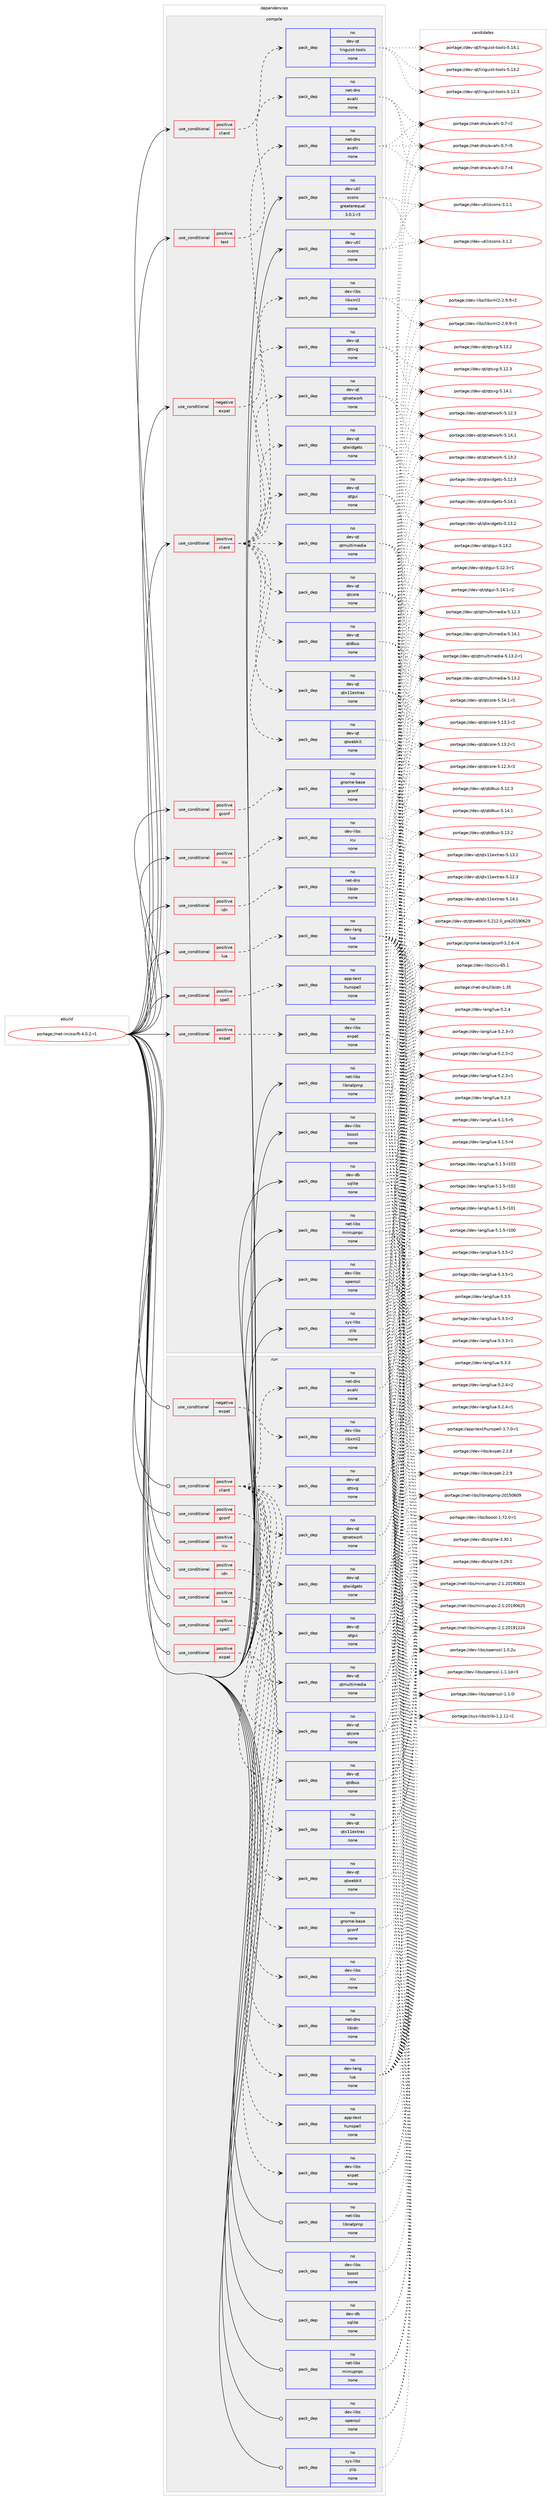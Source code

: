 digraph prolog {

# *************
# Graph options
# *************

newrank=true;
concentrate=true;
compound=true;
graph [rankdir=LR,fontname=Helvetica,fontsize=10,ranksep=1.5];#, ranksep=2.5, nodesep=0.2];
edge  [arrowhead=vee];
node  [fontname=Helvetica,fontsize=10];

# **********
# The ebuild
# **********

subgraph cluster_leftcol {
color=gray;
rank=same;
label=<<i>ebuild</i>>;
id [label="portage://net-im/swift-4.0.2-r1", color=red, width=4, href="../net-im/swift-4.0.2-r1.svg"];
}

# ****************
# The dependencies
# ****************

subgraph cluster_midcol {
color=gray;
label=<<i>dependencies</i>>;
subgraph cluster_compile {
fillcolor="#eeeeee";
style=filled;
label=<<i>compile</i>>;
subgraph cond20651 {
dependency92417 [label=<<TABLE BORDER="0" CELLBORDER="1" CELLSPACING="0" CELLPADDING="4"><TR><TD ROWSPAN="3" CELLPADDING="10">use_conditional</TD></TR><TR><TD>negative</TD></TR><TR><TD>expat</TD></TR></TABLE>>, shape=none, color=red];
subgraph pack70059 {
dependency92418 [label=<<TABLE BORDER="0" CELLBORDER="1" CELLSPACING="0" CELLPADDING="4" WIDTH="220"><TR><TD ROWSPAN="6" CELLPADDING="30">pack_dep</TD></TR><TR><TD WIDTH="110">no</TD></TR><TR><TD>dev-libs</TD></TR><TR><TD>libxml2</TD></TR><TR><TD>none</TD></TR><TR><TD></TD></TR></TABLE>>, shape=none, color=blue];
}
dependency92417:e -> dependency92418:w [weight=20,style="dashed",arrowhead="vee"];
}
id:e -> dependency92417:w [weight=20,style="solid",arrowhead="vee"];
subgraph cond20652 {
dependency92419 [label=<<TABLE BORDER="0" CELLBORDER="1" CELLSPACING="0" CELLPADDING="4"><TR><TD ROWSPAN="3" CELLPADDING="10">use_conditional</TD></TR><TR><TD>positive</TD></TR><TR><TD>client</TD></TR></TABLE>>, shape=none, color=red];
subgraph pack70060 {
dependency92420 [label=<<TABLE BORDER="0" CELLBORDER="1" CELLSPACING="0" CELLPADDING="4" WIDTH="220"><TR><TD ROWSPAN="6" CELLPADDING="30">pack_dep</TD></TR><TR><TD WIDTH="110">no</TD></TR><TR><TD>dev-qt</TD></TR><TR><TD>linguist-tools</TD></TR><TR><TD>none</TD></TR><TR><TD></TD></TR></TABLE>>, shape=none, color=blue];
}
dependency92419:e -> dependency92420:w [weight=20,style="dashed",arrowhead="vee"];
}
id:e -> dependency92419:w [weight=20,style="solid",arrowhead="vee"];
subgraph cond20653 {
dependency92421 [label=<<TABLE BORDER="0" CELLBORDER="1" CELLSPACING="0" CELLPADDING="4"><TR><TD ROWSPAN="3" CELLPADDING="10">use_conditional</TD></TR><TR><TD>positive</TD></TR><TR><TD>client</TD></TR></TABLE>>, shape=none, color=red];
subgraph pack70061 {
dependency92422 [label=<<TABLE BORDER="0" CELLBORDER="1" CELLSPACING="0" CELLPADDING="4" WIDTH="220"><TR><TD ROWSPAN="6" CELLPADDING="30">pack_dep</TD></TR><TR><TD WIDTH="110">no</TD></TR><TR><TD>dev-qt</TD></TR><TR><TD>qtcore</TD></TR><TR><TD>none</TD></TR><TR><TD></TD></TR></TABLE>>, shape=none, color=blue];
}
dependency92421:e -> dependency92422:w [weight=20,style="dashed",arrowhead="vee"];
subgraph pack70062 {
dependency92423 [label=<<TABLE BORDER="0" CELLBORDER="1" CELLSPACING="0" CELLPADDING="4" WIDTH="220"><TR><TD ROWSPAN="6" CELLPADDING="30">pack_dep</TD></TR><TR><TD WIDTH="110">no</TD></TR><TR><TD>dev-qt</TD></TR><TR><TD>qtdbus</TD></TR><TR><TD>none</TD></TR><TR><TD></TD></TR></TABLE>>, shape=none, color=blue];
}
dependency92421:e -> dependency92423:w [weight=20,style="dashed",arrowhead="vee"];
subgraph pack70063 {
dependency92424 [label=<<TABLE BORDER="0" CELLBORDER="1" CELLSPACING="0" CELLPADDING="4" WIDTH="220"><TR><TD ROWSPAN="6" CELLPADDING="30">pack_dep</TD></TR><TR><TD WIDTH="110">no</TD></TR><TR><TD>dev-qt</TD></TR><TR><TD>qtgui</TD></TR><TR><TD>none</TD></TR><TR><TD></TD></TR></TABLE>>, shape=none, color=blue];
}
dependency92421:e -> dependency92424:w [weight=20,style="dashed",arrowhead="vee"];
subgraph pack70064 {
dependency92425 [label=<<TABLE BORDER="0" CELLBORDER="1" CELLSPACING="0" CELLPADDING="4" WIDTH="220"><TR><TD ROWSPAN="6" CELLPADDING="30">pack_dep</TD></TR><TR><TD WIDTH="110">no</TD></TR><TR><TD>dev-qt</TD></TR><TR><TD>qtmultimedia</TD></TR><TR><TD>none</TD></TR><TR><TD></TD></TR></TABLE>>, shape=none, color=blue];
}
dependency92421:e -> dependency92425:w [weight=20,style="dashed",arrowhead="vee"];
subgraph pack70065 {
dependency92426 [label=<<TABLE BORDER="0" CELLBORDER="1" CELLSPACING="0" CELLPADDING="4" WIDTH="220"><TR><TD ROWSPAN="6" CELLPADDING="30">pack_dep</TD></TR><TR><TD WIDTH="110">no</TD></TR><TR><TD>dev-qt</TD></TR><TR><TD>qtnetwork</TD></TR><TR><TD>none</TD></TR><TR><TD></TD></TR></TABLE>>, shape=none, color=blue];
}
dependency92421:e -> dependency92426:w [weight=20,style="dashed",arrowhead="vee"];
subgraph pack70066 {
dependency92427 [label=<<TABLE BORDER="0" CELLBORDER="1" CELLSPACING="0" CELLPADDING="4" WIDTH="220"><TR><TD ROWSPAN="6" CELLPADDING="30">pack_dep</TD></TR><TR><TD WIDTH="110">no</TD></TR><TR><TD>dev-qt</TD></TR><TR><TD>qtsvg</TD></TR><TR><TD>none</TD></TR><TR><TD></TD></TR></TABLE>>, shape=none, color=blue];
}
dependency92421:e -> dependency92427:w [weight=20,style="dashed",arrowhead="vee"];
subgraph pack70067 {
dependency92428 [label=<<TABLE BORDER="0" CELLBORDER="1" CELLSPACING="0" CELLPADDING="4" WIDTH="220"><TR><TD ROWSPAN="6" CELLPADDING="30">pack_dep</TD></TR><TR><TD WIDTH="110">no</TD></TR><TR><TD>dev-qt</TD></TR><TR><TD>qtwidgets</TD></TR><TR><TD>none</TD></TR><TR><TD></TD></TR></TABLE>>, shape=none, color=blue];
}
dependency92421:e -> dependency92428:w [weight=20,style="dashed",arrowhead="vee"];
subgraph pack70068 {
dependency92429 [label=<<TABLE BORDER="0" CELLBORDER="1" CELLSPACING="0" CELLPADDING="4" WIDTH="220"><TR><TD ROWSPAN="6" CELLPADDING="30">pack_dep</TD></TR><TR><TD WIDTH="110">no</TD></TR><TR><TD>dev-qt</TD></TR><TR><TD>qtwebkit</TD></TR><TR><TD>none</TD></TR><TR><TD></TD></TR></TABLE>>, shape=none, color=blue];
}
dependency92421:e -> dependency92429:w [weight=20,style="dashed",arrowhead="vee"];
subgraph pack70069 {
dependency92430 [label=<<TABLE BORDER="0" CELLBORDER="1" CELLSPACING="0" CELLPADDING="4" WIDTH="220"><TR><TD ROWSPAN="6" CELLPADDING="30">pack_dep</TD></TR><TR><TD WIDTH="110">no</TD></TR><TR><TD>dev-qt</TD></TR><TR><TD>qtx11extras</TD></TR><TR><TD>none</TD></TR><TR><TD></TD></TR></TABLE>>, shape=none, color=blue];
}
dependency92421:e -> dependency92430:w [weight=20,style="dashed",arrowhead="vee"];
subgraph pack70070 {
dependency92431 [label=<<TABLE BORDER="0" CELLBORDER="1" CELLSPACING="0" CELLPADDING="4" WIDTH="220"><TR><TD ROWSPAN="6" CELLPADDING="30">pack_dep</TD></TR><TR><TD WIDTH="110">no</TD></TR><TR><TD>net-dns</TD></TR><TR><TD>avahi</TD></TR><TR><TD>none</TD></TR><TR><TD></TD></TR></TABLE>>, shape=none, color=blue];
}
dependency92421:e -> dependency92431:w [weight=20,style="dashed",arrowhead="vee"];
}
id:e -> dependency92421:w [weight=20,style="solid",arrowhead="vee"];
subgraph cond20654 {
dependency92432 [label=<<TABLE BORDER="0" CELLBORDER="1" CELLSPACING="0" CELLPADDING="4"><TR><TD ROWSPAN="3" CELLPADDING="10">use_conditional</TD></TR><TR><TD>positive</TD></TR><TR><TD>expat</TD></TR></TABLE>>, shape=none, color=red];
subgraph pack70071 {
dependency92433 [label=<<TABLE BORDER="0" CELLBORDER="1" CELLSPACING="0" CELLPADDING="4" WIDTH="220"><TR><TD ROWSPAN="6" CELLPADDING="30">pack_dep</TD></TR><TR><TD WIDTH="110">no</TD></TR><TR><TD>dev-libs</TD></TR><TR><TD>expat</TD></TR><TR><TD>none</TD></TR><TR><TD></TD></TR></TABLE>>, shape=none, color=blue];
}
dependency92432:e -> dependency92433:w [weight=20,style="dashed",arrowhead="vee"];
}
id:e -> dependency92432:w [weight=20,style="solid",arrowhead="vee"];
subgraph cond20655 {
dependency92434 [label=<<TABLE BORDER="0" CELLBORDER="1" CELLSPACING="0" CELLPADDING="4"><TR><TD ROWSPAN="3" CELLPADDING="10">use_conditional</TD></TR><TR><TD>positive</TD></TR><TR><TD>gconf</TD></TR></TABLE>>, shape=none, color=red];
subgraph pack70072 {
dependency92435 [label=<<TABLE BORDER="0" CELLBORDER="1" CELLSPACING="0" CELLPADDING="4" WIDTH="220"><TR><TD ROWSPAN="6" CELLPADDING="30">pack_dep</TD></TR><TR><TD WIDTH="110">no</TD></TR><TR><TD>gnome-base</TD></TR><TR><TD>gconf</TD></TR><TR><TD>none</TD></TR><TR><TD></TD></TR></TABLE>>, shape=none, color=blue];
}
dependency92434:e -> dependency92435:w [weight=20,style="dashed",arrowhead="vee"];
}
id:e -> dependency92434:w [weight=20,style="solid",arrowhead="vee"];
subgraph cond20656 {
dependency92436 [label=<<TABLE BORDER="0" CELLBORDER="1" CELLSPACING="0" CELLPADDING="4"><TR><TD ROWSPAN="3" CELLPADDING="10">use_conditional</TD></TR><TR><TD>positive</TD></TR><TR><TD>icu</TD></TR></TABLE>>, shape=none, color=red];
subgraph pack70073 {
dependency92437 [label=<<TABLE BORDER="0" CELLBORDER="1" CELLSPACING="0" CELLPADDING="4" WIDTH="220"><TR><TD ROWSPAN="6" CELLPADDING="30">pack_dep</TD></TR><TR><TD WIDTH="110">no</TD></TR><TR><TD>dev-libs</TD></TR><TR><TD>icu</TD></TR><TR><TD>none</TD></TR><TR><TD></TD></TR></TABLE>>, shape=none, color=blue];
}
dependency92436:e -> dependency92437:w [weight=20,style="dashed",arrowhead="vee"];
}
id:e -> dependency92436:w [weight=20,style="solid",arrowhead="vee"];
subgraph cond20657 {
dependency92438 [label=<<TABLE BORDER="0" CELLBORDER="1" CELLSPACING="0" CELLPADDING="4"><TR><TD ROWSPAN="3" CELLPADDING="10">use_conditional</TD></TR><TR><TD>positive</TD></TR><TR><TD>idn</TD></TR></TABLE>>, shape=none, color=red];
subgraph pack70074 {
dependency92439 [label=<<TABLE BORDER="0" CELLBORDER="1" CELLSPACING="0" CELLPADDING="4" WIDTH="220"><TR><TD ROWSPAN="6" CELLPADDING="30">pack_dep</TD></TR><TR><TD WIDTH="110">no</TD></TR><TR><TD>net-dns</TD></TR><TR><TD>libidn</TD></TR><TR><TD>none</TD></TR><TR><TD></TD></TR></TABLE>>, shape=none, color=blue];
}
dependency92438:e -> dependency92439:w [weight=20,style="dashed",arrowhead="vee"];
}
id:e -> dependency92438:w [weight=20,style="solid",arrowhead="vee"];
subgraph cond20658 {
dependency92440 [label=<<TABLE BORDER="0" CELLBORDER="1" CELLSPACING="0" CELLPADDING="4"><TR><TD ROWSPAN="3" CELLPADDING="10">use_conditional</TD></TR><TR><TD>positive</TD></TR><TR><TD>lua</TD></TR></TABLE>>, shape=none, color=red];
subgraph pack70075 {
dependency92441 [label=<<TABLE BORDER="0" CELLBORDER="1" CELLSPACING="0" CELLPADDING="4" WIDTH="220"><TR><TD ROWSPAN="6" CELLPADDING="30">pack_dep</TD></TR><TR><TD WIDTH="110">no</TD></TR><TR><TD>dev-lang</TD></TR><TR><TD>lua</TD></TR><TR><TD>none</TD></TR><TR><TD></TD></TR></TABLE>>, shape=none, color=blue];
}
dependency92440:e -> dependency92441:w [weight=20,style="dashed",arrowhead="vee"];
}
id:e -> dependency92440:w [weight=20,style="solid",arrowhead="vee"];
subgraph cond20659 {
dependency92442 [label=<<TABLE BORDER="0" CELLBORDER="1" CELLSPACING="0" CELLPADDING="4"><TR><TD ROWSPAN="3" CELLPADDING="10">use_conditional</TD></TR><TR><TD>positive</TD></TR><TR><TD>spell</TD></TR></TABLE>>, shape=none, color=red];
subgraph pack70076 {
dependency92443 [label=<<TABLE BORDER="0" CELLBORDER="1" CELLSPACING="0" CELLPADDING="4" WIDTH="220"><TR><TD ROWSPAN="6" CELLPADDING="30">pack_dep</TD></TR><TR><TD WIDTH="110">no</TD></TR><TR><TD>app-text</TD></TR><TR><TD>hunspell</TD></TR><TR><TD>none</TD></TR><TR><TD></TD></TR></TABLE>>, shape=none, color=blue];
}
dependency92442:e -> dependency92443:w [weight=20,style="dashed",arrowhead="vee"];
}
id:e -> dependency92442:w [weight=20,style="solid",arrowhead="vee"];
subgraph cond20660 {
dependency92444 [label=<<TABLE BORDER="0" CELLBORDER="1" CELLSPACING="0" CELLPADDING="4"><TR><TD ROWSPAN="3" CELLPADDING="10">use_conditional</TD></TR><TR><TD>positive</TD></TR><TR><TD>test</TD></TR></TABLE>>, shape=none, color=red];
subgraph pack70077 {
dependency92445 [label=<<TABLE BORDER="0" CELLBORDER="1" CELLSPACING="0" CELLPADDING="4" WIDTH="220"><TR><TD ROWSPAN="6" CELLPADDING="30">pack_dep</TD></TR><TR><TD WIDTH="110">no</TD></TR><TR><TD>net-dns</TD></TR><TR><TD>avahi</TD></TR><TR><TD>none</TD></TR><TR><TD></TD></TR></TABLE>>, shape=none, color=blue];
}
dependency92444:e -> dependency92445:w [weight=20,style="dashed",arrowhead="vee"];
}
id:e -> dependency92444:w [weight=20,style="solid",arrowhead="vee"];
subgraph pack70078 {
dependency92446 [label=<<TABLE BORDER="0" CELLBORDER="1" CELLSPACING="0" CELLPADDING="4" WIDTH="220"><TR><TD ROWSPAN="6" CELLPADDING="30">pack_dep</TD></TR><TR><TD WIDTH="110">no</TD></TR><TR><TD>dev-db</TD></TR><TR><TD>sqlite</TD></TR><TR><TD>none</TD></TR><TR><TD></TD></TR></TABLE>>, shape=none, color=blue];
}
id:e -> dependency92446:w [weight=20,style="solid",arrowhead="vee"];
subgraph pack70079 {
dependency92447 [label=<<TABLE BORDER="0" CELLBORDER="1" CELLSPACING="0" CELLPADDING="4" WIDTH="220"><TR><TD ROWSPAN="6" CELLPADDING="30">pack_dep</TD></TR><TR><TD WIDTH="110">no</TD></TR><TR><TD>dev-libs</TD></TR><TR><TD>boost</TD></TR><TR><TD>none</TD></TR><TR><TD></TD></TR></TABLE>>, shape=none, color=blue];
}
id:e -> dependency92447:w [weight=20,style="solid",arrowhead="vee"];
subgraph pack70080 {
dependency92448 [label=<<TABLE BORDER="0" CELLBORDER="1" CELLSPACING="0" CELLPADDING="4" WIDTH="220"><TR><TD ROWSPAN="6" CELLPADDING="30">pack_dep</TD></TR><TR><TD WIDTH="110">no</TD></TR><TR><TD>dev-libs</TD></TR><TR><TD>openssl</TD></TR><TR><TD>none</TD></TR><TR><TD></TD></TR></TABLE>>, shape=none, color=blue];
}
id:e -> dependency92448:w [weight=20,style="solid",arrowhead="vee"];
subgraph pack70081 {
dependency92449 [label=<<TABLE BORDER="0" CELLBORDER="1" CELLSPACING="0" CELLPADDING="4" WIDTH="220"><TR><TD ROWSPAN="6" CELLPADDING="30">pack_dep</TD></TR><TR><TD WIDTH="110">no</TD></TR><TR><TD>dev-util</TD></TR><TR><TD>scons</TD></TR><TR><TD>greaterequal</TD></TR><TR><TD>3.0.1-r3</TD></TR></TABLE>>, shape=none, color=blue];
}
id:e -> dependency92449:w [weight=20,style="solid",arrowhead="vee"];
subgraph pack70082 {
dependency92450 [label=<<TABLE BORDER="0" CELLBORDER="1" CELLSPACING="0" CELLPADDING="4" WIDTH="220"><TR><TD ROWSPAN="6" CELLPADDING="30">pack_dep</TD></TR><TR><TD WIDTH="110">no</TD></TR><TR><TD>dev-util</TD></TR><TR><TD>scons</TD></TR><TR><TD>none</TD></TR><TR><TD></TD></TR></TABLE>>, shape=none, color=blue];
}
id:e -> dependency92450:w [weight=20,style="solid",arrowhead="vee"];
subgraph pack70083 {
dependency92451 [label=<<TABLE BORDER="0" CELLBORDER="1" CELLSPACING="0" CELLPADDING="4" WIDTH="220"><TR><TD ROWSPAN="6" CELLPADDING="30">pack_dep</TD></TR><TR><TD WIDTH="110">no</TD></TR><TR><TD>net-libs</TD></TR><TR><TD>libnatpmp</TD></TR><TR><TD>none</TD></TR><TR><TD></TD></TR></TABLE>>, shape=none, color=blue];
}
id:e -> dependency92451:w [weight=20,style="solid",arrowhead="vee"];
subgraph pack70084 {
dependency92452 [label=<<TABLE BORDER="0" CELLBORDER="1" CELLSPACING="0" CELLPADDING="4" WIDTH="220"><TR><TD ROWSPAN="6" CELLPADDING="30">pack_dep</TD></TR><TR><TD WIDTH="110">no</TD></TR><TR><TD>net-libs</TD></TR><TR><TD>miniupnpc</TD></TR><TR><TD>none</TD></TR><TR><TD></TD></TR></TABLE>>, shape=none, color=blue];
}
id:e -> dependency92452:w [weight=20,style="solid",arrowhead="vee"];
subgraph pack70085 {
dependency92453 [label=<<TABLE BORDER="0" CELLBORDER="1" CELLSPACING="0" CELLPADDING="4" WIDTH="220"><TR><TD ROWSPAN="6" CELLPADDING="30">pack_dep</TD></TR><TR><TD WIDTH="110">no</TD></TR><TR><TD>sys-libs</TD></TR><TR><TD>zlib</TD></TR><TR><TD>none</TD></TR><TR><TD></TD></TR></TABLE>>, shape=none, color=blue];
}
id:e -> dependency92453:w [weight=20,style="solid",arrowhead="vee"];
}
subgraph cluster_compileandrun {
fillcolor="#eeeeee";
style=filled;
label=<<i>compile and run</i>>;
}
subgraph cluster_run {
fillcolor="#eeeeee";
style=filled;
label=<<i>run</i>>;
subgraph cond20661 {
dependency92454 [label=<<TABLE BORDER="0" CELLBORDER="1" CELLSPACING="0" CELLPADDING="4"><TR><TD ROWSPAN="3" CELLPADDING="10">use_conditional</TD></TR><TR><TD>negative</TD></TR><TR><TD>expat</TD></TR></TABLE>>, shape=none, color=red];
subgraph pack70086 {
dependency92455 [label=<<TABLE BORDER="0" CELLBORDER="1" CELLSPACING="0" CELLPADDING="4" WIDTH="220"><TR><TD ROWSPAN="6" CELLPADDING="30">pack_dep</TD></TR><TR><TD WIDTH="110">no</TD></TR><TR><TD>dev-libs</TD></TR><TR><TD>libxml2</TD></TR><TR><TD>none</TD></TR><TR><TD></TD></TR></TABLE>>, shape=none, color=blue];
}
dependency92454:e -> dependency92455:w [weight=20,style="dashed",arrowhead="vee"];
}
id:e -> dependency92454:w [weight=20,style="solid",arrowhead="odot"];
subgraph cond20662 {
dependency92456 [label=<<TABLE BORDER="0" CELLBORDER="1" CELLSPACING="0" CELLPADDING="4"><TR><TD ROWSPAN="3" CELLPADDING="10">use_conditional</TD></TR><TR><TD>positive</TD></TR><TR><TD>client</TD></TR></TABLE>>, shape=none, color=red];
subgraph pack70087 {
dependency92457 [label=<<TABLE BORDER="0" CELLBORDER="1" CELLSPACING="0" CELLPADDING="4" WIDTH="220"><TR><TD ROWSPAN="6" CELLPADDING="30">pack_dep</TD></TR><TR><TD WIDTH="110">no</TD></TR><TR><TD>dev-qt</TD></TR><TR><TD>qtcore</TD></TR><TR><TD>none</TD></TR><TR><TD></TD></TR></TABLE>>, shape=none, color=blue];
}
dependency92456:e -> dependency92457:w [weight=20,style="dashed",arrowhead="vee"];
subgraph pack70088 {
dependency92458 [label=<<TABLE BORDER="0" CELLBORDER="1" CELLSPACING="0" CELLPADDING="4" WIDTH="220"><TR><TD ROWSPAN="6" CELLPADDING="30">pack_dep</TD></TR><TR><TD WIDTH="110">no</TD></TR><TR><TD>dev-qt</TD></TR><TR><TD>qtdbus</TD></TR><TR><TD>none</TD></TR><TR><TD></TD></TR></TABLE>>, shape=none, color=blue];
}
dependency92456:e -> dependency92458:w [weight=20,style="dashed",arrowhead="vee"];
subgraph pack70089 {
dependency92459 [label=<<TABLE BORDER="0" CELLBORDER="1" CELLSPACING="0" CELLPADDING="4" WIDTH="220"><TR><TD ROWSPAN="6" CELLPADDING="30">pack_dep</TD></TR><TR><TD WIDTH="110">no</TD></TR><TR><TD>dev-qt</TD></TR><TR><TD>qtgui</TD></TR><TR><TD>none</TD></TR><TR><TD></TD></TR></TABLE>>, shape=none, color=blue];
}
dependency92456:e -> dependency92459:w [weight=20,style="dashed",arrowhead="vee"];
subgraph pack70090 {
dependency92460 [label=<<TABLE BORDER="0" CELLBORDER="1" CELLSPACING="0" CELLPADDING="4" WIDTH="220"><TR><TD ROWSPAN="6" CELLPADDING="30">pack_dep</TD></TR><TR><TD WIDTH="110">no</TD></TR><TR><TD>dev-qt</TD></TR><TR><TD>qtmultimedia</TD></TR><TR><TD>none</TD></TR><TR><TD></TD></TR></TABLE>>, shape=none, color=blue];
}
dependency92456:e -> dependency92460:w [weight=20,style="dashed",arrowhead="vee"];
subgraph pack70091 {
dependency92461 [label=<<TABLE BORDER="0" CELLBORDER="1" CELLSPACING="0" CELLPADDING="4" WIDTH="220"><TR><TD ROWSPAN="6" CELLPADDING="30">pack_dep</TD></TR><TR><TD WIDTH="110">no</TD></TR><TR><TD>dev-qt</TD></TR><TR><TD>qtnetwork</TD></TR><TR><TD>none</TD></TR><TR><TD></TD></TR></TABLE>>, shape=none, color=blue];
}
dependency92456:e -> dependency92461:w [weight=20,style="dashed",arrowhead="vee"];
subgraph pack70092 {
dependency92462 [label=<<TABLE BORDER="0" CELLBORDER="1" CELLSPACING="0" CELLPADDING="4" WIDTH="220"><TR><TD ROWSPAN="6" CELLPADDING="30">pack_dep</TD></TR><TR><TD WIDTH="110">no</TD></TR><TR><TD>dev-qt</TD></TR><TR><TD>qtsvg</TD></TR><TR><TD>none</TD></TR><TR><TD></TD></TR></TABLE>>, shape=none, color=blue];
}
dependency92456:e -> dependency92462:w [weight=20,style="dashed",arrowhead="vee"];
subgraph pack70093 {
dependency92463 [label=<<TABLE BORDER="0" CELLBORDER="1" CELLSPACING="0" CELLPADDING="4" WIDTH="220"><TR><TD ROWSPAN="6" CELLPADDING="30">pack_dep</TD></TR><TR><TD WIDTH="110">no</TD></TR><TR><TD>dev-qt</TD></TR><TR><TD>qtwidgets</TD></TR><TR><TD>none</TD></TR><TR><TD></TD></TR></TABLE>>, shape=none, color=blue];
}
dependency92456:e -> dependency92463:w [weight=20,style="dashed",arrowhead="vee"];
subgraph pack70094 {
dependency92464 [label=<<TABLE BORDER="0" CELLBORDER="1" CELLSPACING="0" CELLPADDING="4" WIDTH="220"><TR><TD ROWSPAN="6" CELLPADDING="30">pack_dep</TD></TR><TR><TD WIDTH="110">no</TD></TR><TR><TD>dev-qt</TD></TR><TR><TD>qtwebkit</TD></TR><TR><TD>none</TD></TR><TR><TD></TD></TR></TABLE>>, shape=none, color=blue];
}
dependency92456:e -> dependency92464:w [weight=20,style="dashed",arrowhead="vee"];
subgraph pack70095 {
dependency92465 [label=<<TABLE BORDER="0" CELLBORDER="1" CELLSPACING="0" CELLPADDING="4" WIDTH="220"><TR><TD ROWSPAN="6" CELLPADDING="30">pack_dep</TD></TR><TR><TD WIDTH="110">no</TD></TR><TR><TD>dev-qt</TD></TR><TR><TD>qtx11extras</TD></TR><TR><TD>none</TD></TR><TR><TD></TD></TR></TABLE>>, shape=none, color=blue];
}
dependency92456:e -> dependency92465:w [weight=20,style="dashed",arrowhead="vee"];
subgraph pack70096 {
dependency92466 [label=<<TABLE BORDER="0" CELLBORDER="1" CELLSPACING="0" CELLPADDING="4" WIDTH="220"><TR><TD ROWSPAN="6" CELLPADDING="30">pack_dep</TD></TR><TR><TD WIDTH="110">no</TD></TR><TR><TD>net-dns</TD></TR><TR><TD>avahi</TD></TR><TR><TD>none</TD></TR><TR><TD></TD></TR></TABLE>>, shape=none, color=blue];
}
dependency92456:e -> dependency92466:w [weight=20,style="dashed",arrowhead="vee"];
}
id:e -> dependency92456:w [weight=20,style="solid",arrowhead="odot"];
subgraph cond20663 {
dependency92467 [label=<<TABLE BORDER="0" CELLBORDER="1" CELLSPACING="0" CELLPADDING="4"><TR><TD ROWSPAN="3" CELLPADDING="10">use_conditional</TD></TR><TR><TD>positive</TD></TR><TR><TD>expat</TD></TR></TABLE>>, shape=none, color=red];
subgraph pack70097 {
dependency92468 [label=<<TABLE BORDER="0" CELLBORDER="1" CELLSPACING="0" CELLPADDING="4" WIDTH="220"><TR><TD ROWSPAN="6" CELLPADDING="30">pack_dep</TD></TR><TR><TD WIDTH="110">no</TD></TR><TR><TD>dev-libs</TD></TR><TR><TD>expat</TD></TR><TR><TD>none</TD></TR><TR><TD></TD></TR></TABLE>>, shape=none, color=blue];
}
dependency92467:e -> dependency92468:w [weight=20,style="dashed",arrowhead="vee"];
}
id:e -> dependency92467:w [weight=20,style="solid",arrowhead="odot"];
subgraph cond20664 {
dependency92469 [label=<<TABLE BORDER="0" CELLBORDER="1" CELLSPACING="0" CELLPADDING="4"><TR><TD ROWSPAN="3" CELLPADDING="10">use_conditional</TD></TR><TR><TD>positive</TD></TR><TR><TD>gconf</TD></TR></TABLE>>, shape=none, color=red];
subgraph pack70098 {
dependency92470 [label=<<TABLE BORDER="0" CELLBORDER="1" CELLSPACING="0" CELLPADDING="4" WIDTH="220"><TR><TD ROWSPAN="6" CELLPADDING="30">pack_dep</TD></TR><TR><TD WIDTH="110">no</TD></TR><TR><TD>gnome-base</TD></TR><TR><TD>gconf</TD></TR><TR><TD>none</TD></TR><TR><TD></TD></TR></TABLE>>, shape=none, color=blue];
}
dependency92469:e -> dependency92470:w [weight=20,style="dashed",arrowhead="vee"];
}
id:e -> dependency92469:w [weight=20,style="solid",arrowhead="odot"];
subgraph cond20665 {
dependency92471 [label=<<TABLE BORDER="0" CELLBORDER="1" CELLSPACING="0" CELLPADDING="4"><TR><TD ROWSPAN="3" CELLPADDING="10">use_conditional</TD></TR><TR><TD>positive</TD></TR><TR><TD>icu</TD></TR></TABLE>>, shape=none, color=red];
subgraph pack70099 {
dependency92472 [label=<<TABLE BORDER="0" CELLBORDER="1" CELLSPACING="0" CELLPADDING="4" WIDTH="220"><TR><TD ROWSPAN="6" CELLPADDING="30">pack_dep</TD></TR><TR><TD WIDTH="110">no</TD></TR><TR><TD>dev-libs</TD></TR><TR><TD>icu</TD></TR><TR><TD>none</TD></TR><TR><TD></TD></TR></TABLE>>, shape=none, color=blue];
}
dependency92471:e -> dependency92472:w [weight=20,style="dashed",arrowhead="vee"];
}
id:e -> dependency92471:w [weight=20,style="solid",arrowhead="odot"];
subgraph cond20666 {
dependency92473 [label=<<TABLE BORDER="0" CELLBORDER="1" CELLSPACING="0" CELLPADDING="4"><TR><TD ROWSPAN="3" CELLPADDING="10">use_conditional</TD></TR><TR><TD>positive</TD></TR><TR><TD>idn</TD></TR></TABLE>>, shape=none, color=red];
subgraph pack70100 {
dependency92474 [label=<<TABLE BORDER="0" CELLBORDER="1" CELLSPACING="0" CELLPADDING="4" WIDTH="220"><TR><TD ROWSPAN="6" CELLPADDING="30">pack_dep</TD></TR><TR><TD WIDTH="110">no</TD></TR><TR><TD>net-dns</TD></TR><TR><TD>libidn</TD></TR><TR><TD>none</TD></TR><TR><TD></TD></TR></TABLE>>, shape=none, color=blue];
}
dependency92473:e -> dependency92474:w [weight=20,style="dashed",arrowhead="vee"];
}
id:e -> dependency92473:w [weight=20,style="solid",arrowhead="odot"];
subgraph cond20667 {
dependency92475 [label=<<TABLE BORDER="0" CELLBORDER="1" CELLSPACING="0" CELLPADDING="4"><TR><TD ROWSPAN="3" CELLPADDING="10">use_conditional</TD></TR><TR><TD>positive</TD></TR><TR><TD>lua</TD></TR></TABLE>>, shape=none, color=red];
subgraph pack70101 {
dependency92476 [label=<<TABLE BORDER="0" CELLBORDER="1" CELLSPACING="0" CELLPADDING="4" WIDTH="220"><TR><TD ROWSPAN="6" CELLPADDING="30">pack_dep</TD></TR><TR><TD WIDTH="110">no</TD></TR><TR><TD>dev-lang</TD></TR><TR><TD>lua</TD></TR><TR><TD>none</TD></TR><TR><TD></TD></TR></TABLE>>, shape=none, color=blue];
}
dependency92475:e -> dependency92476:w [weight=20,style="dashed",arrowhead="vee"];
}
id:e -> dependency92475:w [weight=20,style="solid",arrowhead="odot"];
subgraph cond20668 {
dependency92477 [label=<<TABLE BORDER="0" CELLBORDER="1" CELLSPACING="0" CELLPADDING="4"><TR><TD ROWSPAN="3" CELLPADDING="10">use_conditional</TD></TR><TR><TD>positive</TD></TR><TR><TD>spell</TD></TR></TABLE>>, shape=none, color=red];
subgraph pack70102 {
dependency92478 [label=<<TABLE BORDER="0" CELLBORDER="1" CELLSPACING="0" CELLPADDING="4" WIDTH="220"><TR><TD ROWSPAN="6" CELLPADDING="30">pack_dep</TD></TR><TR><TD WIDTH="110">no</TD></TR><TR><TD>app-text</TD></TR><TR><TD>hunspell</TD></TR><TR><TD>none</TD></TR><TR><TD></TD></TR></TABLE>>, shape=none, color=blue];
}
dependency92477:e -> dependency92478:w [weight=20,style="dashed",arrowhead="vee"];
}
id:e -> dependency92477:w [weight=20,style="solid",arrowhead="odot"];
subgraph pack70103 {
dependency92479 [label=<<TABLE BORDER="0" CELLBORDER="1" CELLSPACING="0" CELLPADDING="4" WIDTH="220"><TR><TD ROWSPAN="6" CELLPADDING="30">pack_dep</TD></TR><TR><TD WIDTH="110">no</TD></TR><TR><TD>dev-db</TD></TR><TR><TD>sqlite</TD></TR><TR><TD>none</TD></TR><TR><TD></TD></TR></TABLE>>, shape=none, color=blue];
}
id:e -> dependency92479:w [weight=20,style="solid",arrowhead="odot"];
subgraph pack70104 {
dependency92480 [label=<<TABLE BORDER="0" CELLBORDER="1" CELLSPACING="0" CELLPADDING="4" WIDTH="220"><TR><TD ROWSPAN="6" CELLPADDING="30">pack_dep</TD></TR><TR><TD WIDTH="110">no</TD></TR><TR><TD>dev-libs</TD></TR><TR><TD>boost</TD></TR><TR><TD>none</TD></TR><TR><TD></TD></TR></TABLE>>, shape=none, color=blue];
}
id:e -> dependency92480:w [weight=20,style="solid",arrowhead="odot"];
subgraph pack70105 {
dependency92481 [label=<<TABLE BORDER="0" CELLBORDER="1" CELLSPACING="0" CELLPADDING="4" WIDTH="220"><TR><TD ROWSPAN="6" CELLPADDING="30">pack_dep</TD></TR><TR><TD WIDTH="110">no</TD></TR><TR><TD>dev-libs</TD></TR><TR><TD>openssl</TD></TR><TR><TD>none</TD></TR><TR><TD></TD></TR></TABLE>>, shape=none, color=blue];
}
id:e -> dependency92481:w [weight=20,style="solid",arrowhead="odot"];
subgraph pack70106 {
dependency92482 [label=<<TABLE BORDER="0" CELLBORDER="1" CELLSPACING="0" CELLPADDING="4" WIDTH="220"><TR><TD ROWSPAN="6" CELLPADDING="30">pack_dep</TD></TR><TR><TD WIDTH="110">no</TD></TR><TR><TD>net-libs</TD></TR><TR><TD>libnatpmp</TD></TR><TR><TD>none</TD></TR><TR><TD></TD></TR></TABLE>>, shape=none, color=blue];
}
id:e -> dependency92482:w [weight=20,style="solid",arrowhead="odot"];
subgraph pack70107 {
dependency92483 [label=<<TABLE BORDER="0" CELLBORDER="1" CELLSPACING="0" CELLPADDING="4" WIDTH="220"><TR><TD ROWSPAN="6" CELLPADDING="30">pack_dep</TD></TR><TR><TD WIDTH="110">no</TD></TR><TR><TD>net-libs</TD></TR><TR><TD>miniupnpc</TD></TR><TR><TD>none</TD></TR><TR><TD></TD></TR></TABLE>>, shape=none, color=blue];
}
id:e -> dependency92483:w [weight=20,style="solid",arrowhead="odot"];
subgraph pack70108 {
dependency92484 [label=<<TABLE BORDER="0" CELLBORDER="1" CELLSPACING="0" CELLPADDING="4" WIDTH="220"><TR><TD ROWSPAN="6" CELLPADDING="30">pack_dep</TD></TR><TR><TD WIDTH="110">no</TD></TR><TR><TD>sys-libs</TD></TR><TR><TD>zlib</TD></TR><TR><TD>none</TD></TR><TR><TD></TD></TR></TABLE>>, shape=none, color=blue];
}
id:e -> dependency92484:w [weight=20,style="solid",arrowhead="odot"];
}
}

# **************
# The candidates
# **************

subgraph cluster_choices {
rank=same;
color=gray;
label=<<i>candidates</i>>;

subgraph choice70059 {
color=black;
nodesep=1;
choice10010111845108105981154710810598120109108504550465746574511451 [label="portage://dev-libs/libxml2-2.9.9-r3", color=red, width=4,href="../dev-libs/libxml2-2.9.9-r3.svg"];
choice10010111845108105981154710810598120109108504550465746574511450 [label="portage://dev-libs/libxml2-2.9.9-r2", color=red, width=4,href="../dev-libs/libxml2-2.9.9-r2.svg"];
dependency92418:e -> choice10010111845108105981154710810598120109108504550465746574511451:w [style=dotted,weight="100"];
dependency92418:e -> choice10010111845108105981154710810598120109108504550465746574511450:w [style=dotted,weight="100"];
}
subgraph choice70060 {
color=black;
nodesep=1;
choice10010111845113116471081051101031171051151164511611111110811545534649524649 [label="portage://dev-qt/linguist-tools-5.14.1", color=red, width=4,href="../dev-qt/linguist-tools-5.14.1.svg"];
choice10010111845113116471081051101031171051151164511611111110811545534649514650 [label="portage://dev-qt/linguist-tools-5.13.2", color=red, width=4,href="../dev-qt/linguist-tools-5.13.2.svg"];
choice10010111845113116471081051101031171051151164511611111110811545534649504651 [label="portage://dev-qt/linguist-tools-5.12.3", color=red, width=4,href="../dev-qt/linguist-tools-5.12.3.svg"];
dependency92420:e -> choice10010111845113116471081051101031171051151164511611111110811545534649524649:w [style=dotted,weight="100"];
dependency92420:e -> choice10010111845113116471081051101031171051151164511611111110811545534649514650:w [style=dotted,weight="100"];
dependency92420:e -> choice10010111845113116471081051101031171051151164511611111110811545534649504651:w [style=dotted,weight="100"];
}
subgraph choice70061 {
color=black;
nodesep=1;
choice100101118451131164711311699111114101455346495246494511449 [label="portage://dev-qt/qtcore-5.14.1-r1", color=red, width=4,href="../dev-qt/qtcore-5.14.1-r1.svg"];
choice100101118451131164711311699111114101455346495146504511450 [label="portage://dev-qt/qtcore-5.13.2-r2", color=red, width=4,href="../dev-qt/qtcore-5.13.2-r2.svg"];
choice100101118451131164711311699111114101455346495146504511449 [label="portage://dev-qt/qtcore-5.13.2-r1", color=red, width=4,href="../dev-qt/qtcore-5.13.2-r1.svg"];
choice100101118451131164711311699111114101455346495046514511450 [label="portage://dev-qt/qtcore-5.12.3-r2", color=red, width=4,href="../dev-qt/qtcore-5.12.3-r2.svg"];
dependency92422:e -> choice100101118451131164711311699111114101455346495246494511449:w [style=dotted,weight="100"];
dependency92422:e -> choice100101118451131164711311699111114101455346495146504511450:w [style=dotted,weight="100"];
dependency92422:e -> choice100101118451131164711311699111114101455346495146504511449:w [style=dotted,weight="100"];
dependency92422:e -> choice100101118451131164711311699111114101455346495046514511450:w [style=dotted,weight="100"];
}
subgraph choice70062 {
color=black;
nodesep=1;
choice10010111845113116471131161009811711545534649524649 [label="portage://dev-qt/qtdbus-5.14.1", color=red, width=4,href="../dev-qt/qtdbus-5.14.1.svg"];
choice10010111845113116471131161009811711545534649514650 [label="portage://dev-qt/qtdbus-5.13.2", color=red, width=4,href="../dev-qt/qtdbus-5.13.2.svg"];
choice10010111845113116471131161009811711545534649504651 [label="portage://dev-qt/qtdbus-5.12.3", color=red, width=4,href="../dev-qt/qtdbus-5.12.3.svg"];
dependency92423:e -> choice10010111845113116471131161009811711545534649524649:w [style=dotted,weight="100"];
dependency92423:e -> choice10010111845113116471131161009811711545534649514650:w [style=dotted,weight="100"];
dependency92423:e -> choice10010111845113116471131161009811711545534649504651:w [style=dotted,weight="100"];
}
subgraph choice70063 {
color=black;
nodesep=1;
choice1001011184511311647113116103117105455346495246494511450 [label="portage://dev-qt/qtgui-5.14.1-r2", color=red, width=4,href="../dev-qt/qtgui-5.14.1-r2.svg"];
choice100101118451131164711311610311710545534649514650 [label="portage://dev-qt/qtgui-5.13.2", color=red, width=4,href="../dev-qt/qtgui-5.13.2.svg"];
choice1001011184511311647113116103117105455346495046514511449 [label="portage://dev-qt/qtgui-5.12.3-r1", color=red, width=4,href="../dev-qt/qtgui-5.12.3-r1.svg"];
dependency92424:e -> choice1001011184511311647113116103117105455346495246494511450:w [style=dotted,weight="100"];
dependency92424:e -> choice100101118451131164711311610311710545534649514650:w [style=dotted,weight="100"];
dependency92424:e -> choice1001011184511311647113116103117105455346495046514511449:w [style=dotted,weight="100"];
}
subgraph choice70064 {
color=black;
nodesep=1;
choice10010111845113116471131161091171081161051091011001059745534649524649 [label="portage://dev-qt/qtmultimedia-5.14.1", color=red, width=4,href="../dev-qt/qtmultimedia-5.14.1.svg"];
choice100101118451131164711311610911710811610510910110010597455346495146504511449 [label="portage://dev-qt/qtmultimedia-5.13.2-r1", color=red, width=4,href="../dev-qt/qtmultimedia-5.13.2-r1.svg"];
choice10010111845113116471131161091171081161051091011001059745534649514650 [label="portage://dev-qt/qtmultimedia-5.13.2", color=red, width=4,href="../dev-qt/qtmultimedia-5.13.2.svg"];
choice10010111845113116471131161091171081161051091011001059745534649504651 [label="portage://dev-qt/qtmultimedia-5.12.3", color=red, width=4,href="../dev-qt/qtmultimedia-5.12.3.svg"];
dependency92425:e -> choice10010111845113116471131161091171081161051091011001059745534649524649:w [style=dotted,weight="100"];
dependency92425:e -> choice100101118451131164711311610911710811610510910110010597455346495146504511449:w [style=dotted,weight="100"];
dependency92425:e -> choice10010111845113116471131161091171081161051091011001059745534649514650:w [style=dotted,weight="100"];
dependency92425:e -> choice10010111845113116471131161091171081161051091011001059745534649504651:w [style=dotted,weight="100"];
}
subgraph choice70065 {
color=black;
nodesep=1;
choice100101118451131164711311611010111611911111410745534649524649 [label="portage://dev-qt/qtnetwork-5.14.1", color=red, width=4,href="../dev-qt/qtnetwork-5.14.1.svg"];
choice100101118451131164711311611010111611911111410745534649514650 [label="portage://dev-qt/qtnetwork-5.13.2", color=red, width=4,href="../dev-qt/qtnetwork-5.13.2.svg"];
choice100101118451131164711311611010111611911111410745534649504651 [label="portage://dev-qt/qtnetwork-5.12.3", color=red, width=4,href="../dev-qt/qtnetwork-5.12.3.svg"];
dependency92426:e -> choice100101118451131164711311611010111611911111410745534649524649:w [style=dotted,weight="100"];
dependency92426:e -> choice100101118451131164711311611010111611911111410745534649514650:w [style=dotted,weight="100"];
dependency92426:e -> choice100101118451131164711311611010111611911111410745534649504651:w [style=dotted,weight="100"];
}
subgraph choice70066 {
color=black;
nodesep=1;
choice100101118451131164711311611511810345534649524649 [label="portage://dev-qt/qtsvg-5.14.1", color=red, width=4,href="../dev-qt/qtsvg-5.14.1.svg"];
choice100101118451131164711311611511810345534649514650 [label="portage://dev-qt/qtsvg-5.13.2", color=red, width=4,href="../dev-qt/qtsvg-5.13.2.svg"];
choice100101118451131164711311611511810345534649504651 [label="portage://dev-qt/qtsvg-5.12.3", color=red, width=4,href="../dev-qt/qtsvg-5.12.3.svg"];
dependency92427:e -> choice100101118451131164711311611511810345534649524649:w [style=dotted,weight="100"];
dependency92427:e -> choice100101118451131164711311611511810345534649514650:w [style=dotted,weight="100"];
dependency92427:e -> choice100101118451131164711311611511810345534649504651:w [style=dotted,weight="100"];
}
subgraph choice70067 {
color=black;
nodesep=1;
choice100101118451131164711311611910510010310111611545534649524649 [label="portage://dev-qt/qtwidgets-5.14.1", color=red, width=4,href="../dev-qt/qtwidgets-5.14.1.svg"];
choice100101118451131164711311611910510010310111611545534649514650 [label="portage://dev-qt/qtwidgets-5.13.2", color=red, width=4,href="../dev-qt/qtwidgets-5.13.2.svg"];
choice100101118451131164711311611910510010310111611545534649504651 [label="portage://dev-qt/qtwidgets-5.12.3", color=red, width=4,href="../dev-qt/qtwidgets-5.12.3.svg"];
dependency92428:e -> choice100101118451131164711311611910510010310111611545534649524649:w [style=dotted,weight="100"];
dependency92428:e -> choice100101118451131164711311611910510010310111611545534649514650:w [style=dotted,weight="100"];
dependency92428:e -> choice100101118451131164711311611910510010310111611545534649504651:w [style=dotted,weight="100"];
}
subgraph choice70068 {
color=black;
nodesep=1;
choice1001011184511311647113116119101981071051164553465049504648951121141015048495748545057 [label="portage://dev-qt/qtwebkit-5.212.0_pre20190629", color=red, width=4,href="../dev-qt/qtwebkit-5.212.0_pre20190629.svg"];
dependency92429:e -> choice1001011184511311647113116119101981071051164553465049504648951121141015048495748545057:w [style=dotted,weight="100"];
}
subgraph choice70069 {
color=black;
nodesep=1;
choice100101118451131164711311612049491011201161149711545534649524649 [label="portage://dev-qt/qtx11extras-5.14.1", color=red, width=4,href="../dev-qt/qtx11extras-5.14.1.svg"];
choice100101118451131164711311612049491011201161149711545534649514650 [label="portage://dev-qt/qtx11extras-5.13.2", color=red, width=4,href="../dev-qt/qtx11extras-5.13.2.svg"];
choice100101118451131164711311612049491011201161149711545534649504651 [label="portage://dev-qt/qtx11extras-5.12.3", color=red, width=4,href="../dev-qt/qtx11extras-5.12.3.svg"];
dependency92430:e -> choice100101118451131164711311612049491011201161149711545534649524649:w [style=dotted,weight="100"];
dependency92430:e -> choice100101118451131164711311612049491011201161149711545534649514650:w [style=dotted,weight="100"];
dependency92430:e -> choice100101118451131164711311612049491011201161149711545534649504651:w [style=dotted,weight="100"];
}
subgraph choice70070 {
color=black;
nodesep=1;
choice11010111645100110115479711897104105454846554511453 [label="portage://net-dns/avahi-0.7-r5", color=red, width=4,href="../net-dns/avahi-0.7-r5.svg"];
choice11010111645100110115479711897104105454846554511452 [label="portage://net-dns/avahi-0.7-r4", color=red, width=4,href="../net-dns/avahi-0.7-r4.svg"];
choice11010111645100110115479711897104105454846554511450 [label="portage://net-dns/avahi-0.7-r2", color=red, width=4,href="../net-dns/avahi-0.7-r2.svg"];
dependency92431:e -> choice11010111645100110115479711897104105454846554511453:w [style=dotted,weight="100"];
dependency92431:e -> choice11010111645100110115479711897104105454846554511452:w [style=dotted,weight="100"];
dependency92431:e -> choice11010111645100110115479711897104105454846554511450:w [style=dotted,weight="100"];
}
subgraph choice70071 {
color=black;
nodesep=1;
choice10010111845108105981154710112011297116455046504657 [label="portage://dev-libs/expat-2.2.9", color=red, width=4,href="../dev-libs/expat-2.2.9.svg"];
choice10010111845108105981154710112011297116455046504656 [label="portage://dev-libs/expat-2.2.8", color=red, width=4,href="../dev-libs/expat-2.2.8.svg"];
dependency92433:e -> choice10010111845108105981154710112011297116455046504657:w [style=dotted,weight="100"];
dependency92433:e -> choice10010111845108105981154710112011297116455046504656:w [style=dotted,weight="100"];
}
subgraph choice70072 {
color=black;
nodesep=1;
choice10311011110910145989711510147103991111101024551465046544511452 [label="portage://gnome-base/gconf-3.2.6-r4", color=red, width=4,href="../gnome-base/gconf-3.2.6-r4.svg"];
dependency92435:e -> choice10311011110910145989711510147103991111101024551465046544511452:w [style=dotted,weight="100"];
}
subgraph choice70073 {
color=black;
nodesep=1;
choice100101118451081059811547105991174554534649 [label="portage://dev-libs/icu-65.1", color=red, width=4,href="../dev-libs/icu-65.1.svg"];
dependency92437:e -> choice100101118451081059811547105991174554534649:w [style=dotted,weight="100"];
}
subgraph choice70074 {
color=black;
nodesep=1;
choice1101011164510011011547108105981051001104549465153 [label="portage://net-dns/libidn-1.35", color=red, width=4,href="../net-dns/libidn-1.35.svg"];
dependency92439:e -> choice1101011164510011011547108105981051001104549465153:w [style=dotted,weight="100"];
}
subgraph choice70075 {
color=black;
nodesep=1;
choice100101118451089711010347108117974553465146534511450 [label="portage://dev-lang/lua-5.3.5-r2", color=red, width=4,href="../dev-lang/lua-5.3.5-r2.svg"];
choice100101118451089711010347108117974553465146534511449 [label="portage://dev-lang/lua-5.3.5-r1", color=red, width=4,href="../dev-lang/lua-5.3.5-r1.svg"];
choice10010111845108971101034710811797455346514653 [label="portage://dev-lang/lua-5.3.5", color=red, width=4,href="../dev-lang/lua-5.3.5.svg"];
choice100101118451089711010347108117974553465146514511450 [label="portage://dev-lang/lua-5.3.3-r2", color=red, width=4,href="../dev-lang/lua-5.3.3-r2.svg"];
choice100101118451089711010347108117974553465146514511449 [label="portage://dev-lang/lua-5.3.3-r1", color=red, width=4,href="../dev-lang/lua-5.3.3-r1.svg"];
choice10010111845108971101034710811797455346514651 [label="portage://dev-lang/lua-5.3.3", color=red, width=4,href="../dev-lang/lua-5.3.3.svg"];
choice100101118451089711010347108117974553465046524511450 [label="portage://dev-lang/lua-5.2.4-r2", color=red, width=4,href="../dev-lang/lua-5.2.4-r2.svg"];
choice100101118451089711010347108117974553465046524511449 [label="portage://dev-lang/lua-5.2.4-r1", color=red, width=4,href="../dev-lang/lua-5.2.4-r1.svg"];
choice10010111845108971101034710811797455346504652 [label="portage://dev-lang/lua-5.2.4", color=red, width=4,href="../dev-lang/lua-5.2.4.svg"];
choice100101118451089711010347108117974553465046514511451 [label="portage://dev-lang/lua-5.2.3-r3", color=red, width=4,href="../dev-lang/lua-5.2.3-r3.svg"];
choice100101118451089711010347108117974553465046514511450 [label="portage://dev-lang/lua-5.2.3-r2", color=red, width=4,href="../dev-lang/lua-5.2.3-r2.svg"];
choice100101118451089711010347108117974553465046514511449 [label="portage://dev-lang/lua-5.2.3-r1", color=red, width=4,href="../dev-lang/lua-5.2.3-r1.svg"];
choice10010111845108971101034710811797455346504651 [label="portage://dev-lang/lua-5.2.3", color=red, width=4,href="../dev-lang/lua-5.2.3.svg"];
choice100101118451089711010347108117974553464946534511453 [label="portage://dev-lang/lua-5.1.5-r5", color=red, width=4,href="../dev-lang/lua-5.1.5-r5.svg"];
choice100101118451089711010347108117974553464946534511452 [label="portage://dev-lang/lua-5.1.5-r4", color=red, width=4,href="../dev-lang/lua-5.1.5-r4.svg"];
choice1001011184510897110103471081179745534649465345114494851 [label="portage://dev-lang/lua-5.1.5-r103", color=red, width=4,href="../dev-lang/lua-5.1.5-r103.svg"];
choice1001011184510897110103471081179745534649465345114494850 [label="portage://dev-lang/lua-5.1.5-r102", color=red, width=4,href="../dev-lang/lua-5.1.5-r102.svg"];
choice1001011184510897110103471081179745534649465345114494849 [label="portage://dev-lang/lua-5.1.5-r101", color=red, width=4,href="../dev-lang/lua-5.1.5-r101.svg"];
choice1001011184510897110103471081179745534649465345114494848 [label="portage://dev-lang/lua-5.1.5-r100", color=red, width=4,href="../dev-lang/lua-5.1.5-r100.svg"];
dependency92441:e -> choice100101118451089711010347108117974553465146534511450:w [style=dotted,weight="100"];
dependency92441:e -> choice100101118451089711010347108117974553465146534511449:w [style=dotted,weight="100"];
dependency92441:e -> choice10010111845108971101034710811797455346514653:w [style=dotted,weight="100"];
dependency92441:e -> choice100101118451089711010347108117974553465146514511450:w [style=dotted,weight="100"];
dependency92441:e -> choice100101118451089711010347108117974553465146514511449:w [style=dotted,weight="100"];
dependency92441:e -> choice10010111845108971101034710811797455346514651:w [style=dotted,weight="100"];
dependency92441:e -> choice100101118451089711010347108117974553465046524511450:w [style=dotted,weight="100"];
dependency92441:e -> choice100101118451089711010347108117974553465046524511449:w [style=dotted,weight="100"];
dependency92441:e -> choice10010111845108971101034710811797455346504652:w [style=dotted,weight="100"];
dependency92441:e -> choice100101118451089711010347108117974553465046514511451:w [style=dotted,weight="100"];
dependency92441:e -> choice100101118451089711010347108117974553465046514511450:w [style=dotted,weight="100"];
dependency92441:e -> choice100101118451089711010347108117974553465046514511449:w [style=dotted,weight="100"];
dependency92441:e -> choice10010111845108971101034710811797455346504651:w [style=dotted,weight="100"];
dependency92441:e -> choice100101118451089711010347108117974553464946534511453:w [style=dotted,weight="100"];
dependency92441:e -> choice100101118451089711010347108117974553464946534511452:w [style=dotted,weight="100"];
dependency92441:e -> choice1001011184510897110103471081179745534649465345114494851:w [style=dotted,weight="100"];
dependency92441:e -> choice1001011184510897110103471081179745534649465345114494850:w [style=dotted,weight="100"];
dependency92441:e -> choice1001011184510897110103471081179745534649465345114494849:w [style=dotted,weight="100"];
dependency92441:e -> choice1001011184510897110103471081179745534649465345114494848:w [style=dotted,weight="100"];
}
subgraph choice70076 {
color=black;
nodesep=1;
choice9711211245116101120116471041171101151121011081084549465546484511449 [label="portage://app-text/hunspell-1.7.0-r1", color=red, width=4,href="../app-text/hunspell-1.7.0-r1.svg"];
dependency92443:e -> choice9711211245116101120116471041171101151121011081084549465546484511449:w [style=dotted,weight="100"];
}
subgraph choice70077 {
color=black;
nodesep=1;
choice11010111645100110115479711897104105454846554511453 [label="portage://net-dns/avahi-0.7-r5", color=red, width=4,href="../net-dns/avahi-0.7-r5.svg"];
choice11010111645100110115479711897104105454846554511452 [label="portage://net-dns/avahi-0.7-r4", color=red, width=4,href="../net-dns/avahi-0.7-r4.svg"];
choice11010111645100110115479711897104105454846554511450 [label="portage://net-dns/avahi-0.7-r2", color=red, width=4,href="../net-dns/avahi-0.7-r2.svg"];
dependency92445:e -> choice11010111645100110115479711897104105454846554511453:w [style=dotted,weight="100"];
dependency92445:e -> choice11010111645100110115479711897104105454846554511452:w [style=dotted,weight="100"];
dependency92445:e -> choice11010111645100110115479711897104105454846554511450:w [style=dotted,weight="100"];
}
subgraph choice70078 {
color=black;
nodesep=1;
choice10010111845100984711511310810511610145514651484649 [label="portage://dev-db/sqlite-3.30.1", color=red, width=4,href="../dev-db/sqlite-3.30.1.svg"];
choice10010111845100984711511310810511610145514650574648 [label="portage://dev-db/sqlite-3.29.0", color=red, width=4,href="../dev-db/sqlite-3.29.0.svg"];
dependency92446:e -> choice10010111845100984711511310810511610145514651484649:w [style=dotted,weight="100"];
dependency92446:e -> choice10010111845100984711511310810511610145514650574648:w [style=dotted,weight="100"];
}
subgraph choice70079 {
color=black;
nodesep=1;
choice10010111845108105981154798111111115116454946555046484511449 [label="portage://dev-libs/boost-1.72.0-r1", color=red, width=4,href="../dev-libs/boost-1.72.0-r1.svg"];
dependency92447:e -> choice10010111845108105981154798111111115116454946555046484511449:w [style=dotted,weight="100"];
}
subgraph choice70080 {
color=black;
nodesep=1;
choice1001011184510810598115471111121011101151151084549464946491004511451 [label="portage://dev-libs/openssl-1.1.1d-r3", color=red, width=4,href="../dev-libs/openssl-1.1.1d-r3.svg"];
choice100101118451081059811547111112101110115115108454946494648108 [label="portage://dev-libs/openssl-1.1.0l", color=red, width=4,href="../dev-libs/openssl-1.1.0l.svg"];
choice100101118451081059811547111112101110115115108454946484650117 [label="portage://dev-libs/openssl-1.0.2u", color=red, width=4,href="../dev-libs/openssl-1.0.2u.svg"];
dependency92448:e -> choice1001011184510810598115471111121011101151151084549464946491004511451:w [style=dotted,weight="100"];
dependency92448:e -> choice100101118451081059811547111112101110115115108454946494648108:w [style=dotted,weight="100"];
dependency92448:e -> choice100101118451081059811547111112101110115115108454946484650117:w [style=dotted,weight="100"];
}
subgraph choice70081 {
color=black;
nodesep=1;
choice100101118451171161051084711599111110115455146494650 [label="portage://dev-util/scons-3.1.2", color=red, width=4,href="../dev-util/scons-3.1.2.svg"];
choice100101118451171161051084711599111110115455146494649 [label="portage://dev-util/scons-3.1.1", color=red, width=4,href="../dev-util/scons-3.1.1.svg"];
dependency92449:e -> choice100101118451171161051084711599111110115455146494650:w [style=dotted,weight="100"];
dependency92449:e -> choice100101118451171161051084711599111110115455146494649:w [style=dotted,weight="100"];
}
subgraph choice70082 {
color=black;
nodesep=1;
choice100101118451171161051084711599111110115455146494650 [label="portage://dev-util/scons-3.1.2", color=red, width=4,href="../dev-util/scons-3.1.2.svg"];
choice100101118451171161051084711599111110115455146494649 [label="portage://dev-util/scons-3.1.1", color=red, width=4,href="../dev-util/scons-3.1.1.svg"];
dependency92450:e -> choice100101118451171161051084711599111110115455146494650:w [style=dotted,weight="100"];
dependency92450:e -> choice100101118451171161051084711599111110115455146494649:w [style=dotted,weight="100"];
}
subgraph choice70083 {
color=black;
nodesep=1;
choice1101011164510810598115471081059811097116112109112455048495348544857 [label="portage://net-libs/libnatpmp-20150609", color=red, width=4,href="../net-libs/libnatpmp-20150609.svg"];
dependency92451:e -> choice1101011164510810598115471081059811097116112109112455048495348544857:w [style=dotted,weight="100"];
}
subgraph choice70084 {
color=black;
nodesep=1;
choice1101011164510810598115471091051101051171121101129945504649465048495749505052 [label="portage://net-libs/miniupnpc-2.1.20191224", color=red, width=4,href="../net-libs/miniupnpc-2.1.20191224.svg"];
choice1101011164510810598115471091051101051171121101129945504649465048495748565052 [label="portage://net-libs/miniupnpc-2.1.20190824", color=red, width=4,href="../net-libs/miniupnpc-2.1.20190824.svg"];
choice1101011164510810598115471091051101051171121101129945504649465048495748545053 [label="portage://net-libs/miniupnpc-2.1.20190625", color=red, width=4,href="../net-libs/miniupnpc-2.1.20190625.svg"];
dependency92452:e -> choice1101011164510810598115471091051101051171121101129945504649465048495749505052:w [style=dotted,weight="100"];
dependency92452:e -> choice1101011164510810598115471091051101051171121101129945504649465048495748565052:w [style=dotted,weight="100"];
dependency92452:e -> choice1101011164510810598115471091051101051171121101129945504649465048495748545053:w [style=dotted,weight="100"];
}
subgraph choice70085 {
color=black;
nodesep=1;
choice11512111545108105981154712210810598454946504649494511450 [label="portage://sys-libs/zlib-1.2.11-r2", color=red, width=4,href="../sys-libs/zlib-1.2.11-r2.svg"];
dependency92453:e -> choice11512111545108105981154712210810598454946504649494511450:w [style=dotted,weight="100"];
}
subgraph choice70086 {
color=black;
nodesep=1;
choice10010111845108105981154710810598120109108504550465746574511451 [label="portage://dev-libs/libxml2-2.9.9-r3", color=red, width=4,href="../dev-libs/libxml2-2.9.9-r3.svg"];
choice10010111845108105981154710810598120109108504550465746574511450 [label="portage://dev-libs/libxml2-2.9.9-r2", color=red, width=4,href="../dev-libs/libxml2-2.9.9-r2.svg"];
dependency92455:e -> choice10010111845108105981154710810598120109108504550465746574511451:w [style=dotted,weight="100"];
dependency92455:e -> choice10010111845108105981154710810598120109108504550465746574511450:w [style=dotted,weight="100"];
}
subgraph choice70087 {
color=black;
nodesep=1;
choice100101118451131164711311699111114101455346495246494511449 [label="portage://dev-qt/qtcore-5.14.1-r1", color=red, width=4,href="../dev-qt/qtcore-5.14.1-r1.svg"];
choice100101118451131164711311699111114101455346495146504511450 [label="portage://dev-qt/qtcore-5.13.2-r2", color=red, width=4,href="../dev-qt/qtcore-5.13.2-r2.svg"];
choice100101118451131164711311699111114101455346495146504511449 [label="portage://dev-qt/qtcore-5.13.2-r1", color=red, width=4,href="../dev-qt/qtcore-5.13.2-r1.svg"];
choice100101118451131164711311699111114101455346495046514511450 [label="portage://dev-qt/qtcore-5.12.3-r2", color=red, width=4,href="../dev-qt/qtcore-5.12.3-r2.svg"];
dependency92457:e -> choice100101118451131164711311699111114101455346495246494511449:w [style=dotted,weight="100"];
dependency92457:e -> choice100101118451131164711311699111114101455346495146504511450:w [style=dotted,weight="100"];
dependency92457:e -> choice100101118451131164711311699111114101455346495146504511449:w [style=dotted,weight="100"];
dependency92457:e -> choice100101118451131164711311699111114101455346495046514511450:w [style=dotted,weight="100"];
}
subgraph choice70088 {
color=black;
nodesep=1;
choice10010111845113116471131161009811711545534649524649 [label="portage://dev-qt/qtdbus-5.14.1", color=red, width=4,href="../dev-qt/qtdbus-5.14.1.svg"];
choice10010111845113116471131161009811711545534649514650 [label="portage://dev-qt/qtdbus-5.13.2", color=red, width=4,href="../dev-qt/qtdbus-5.13.2.svg"];
choice10010111845113116471131161009811711545534649504651 [label="portage://dev-qt/qtdbus-5.12.3", color=red, width=4,href="../dev-qt/qtdbus-5.12.3.svg"];
dependency92458:e -> choice10010111845113116471131161009811711545534649524649:w [style=dotted,weight="100"];
dependency92458:e -> choice10010111845113116471131161009811711545534649514650:w [style=dotted,weight="100"];
dependency92458:e -> choice10010111845113116471131161009811711545534649504651:w [style=dotted,weight="100"];
}
subgraph choice70089 {
color=black;
nodesep=1;
choice1001011184511311647113116103117105455346495246494511450 [label="portage://dev-qt/qtgui-5.14.1-r2", color=red, width=4,href="../dev-qt/qtgui-5.14.1-r2.svg"];
choice100101118451131164711311610311710545534649514650 [label="portage://dev-qt/qtgui-5.13.2", color=red, width=4,href="../dev-qt/qtgui-5.13.2.svg"];
choice1001011184511311647113116103117105455346495046514511449 [label="portage://dev-qt/qtgui-5.12.3-r1", color=red, width=4,href="../dev-qt/qtgui-5.12.3-r1.svg"];
dependency92459:e -> choice1001011184511311647113116103117105455346495246494511450:w [style=dotted,weight="100"];
dependency92459:e -> choice100101118451131164711311610311710545534649514650:w [style=dotted,weight="100"];
dependency92459:e -> choice1001011184511311647113116103117105455346495046514511449:w [style=dotted,weight="100"];
}
subgraph choice70090 {
color=black;
nodesep=1;
choice10010111845113116471131161091171081161051091011001059745534649524649 [label="portage://dev-qt/qtmultimedia-5.14.1", color=red, width=4,href="../dev-qt/qtmultimedia-5.14.1.svg"];
choice100101118451131164711311610911710811610510910110010597455346495146504511449 [label="portage://dev-qt/qtmultimedia-5.13.2-r1", color=red, width=4,href="../dev-qt/qtmultimedia-5.13.2-r1.svg"];
choice10010111845113116471131161091171081161051091011001059745534649514650 [label="portage://dev-qt/qtmultimedia-5.13.2", color=red, width=4,href="../dev-qt/qtmultimedia-5.13.2.svg"];
choice10010111845113116471131161091171081161051091011001059745534649504651 [label="portage://dev-qt/qtmultimedia-5.12.3", color=red, width=4,href="../dev-qt/qtmultimedia-5.12.3.svg"];
dependency92460:e -> choice10010111845113116471131161091171081161051091011001059745534649524649:w [style=dotted,weight="100"];
dependency92460:e -> choice100101118451131164711311610911710811610510910110010597455346495146504511449:w [style=dotted,weight="100"];
dependency92460:e -> choice10010111845113116471131161091171081161051091011001059745534649514650:w [style=dotted,weight="100"];
dependency92460:e -> choice10010111845113116471131161091171081161051091011001059745534649504651:w [style=dotted,weight="100"];
}
subgraph choice70091 {
color=black;
nodesep=1;
choice100101118451131164711311611010111611911111410745534649524649 [label="portage://dev-qt/qtnetwork-5.14.1", color=red, width=4,href="../dev-qt/qtnetwork-5.14.1.svg"];
choice100101118451131164711311611010111611911111410745534649514650 [label="portage://dev-qt/qtnetwork-5.13.2", color=red, width=4,href="../dev-qt/qtnetwork-5.13.2.svg"];
choice100101118451131164711311611010111611911111410745534649504651 [label="portage://dev-qt/qtnetwork-5.12.3", color=red, width=4,href="../dev-qt/qtnetwork-5.12.3.svg"];
dependency92461:e -> choice100101118451131164711311611010111611911111410745534649524649:w [style=dotted,weight="100"];
dependency92461:e -> choice100101118451131164711311611010111611911111410745534649514650:w [style=dotted,weight="100"];
dependency92461:e -> choice100101118451131164711311611010111611911111410745534649504651:w [style=dotted,weight="100"];
}
subgraph choice70092 {
color=black;
nodesep=1;
choice100101118451131164711311611511810345534649524649 [label="portage://dev-qt/qtsvg-5.14.1", color=red, width=4,href="../dev-qt/qtsvg-5.14.1.svg"];
choice100101118451131164711311611511810345534649514650 [label="portage://dev-qt/qtsvg-5.13.2", color=red, width=4,href="../dev-qt/qtsvg-5.13.2.svg"];
choice100101118451131164711311611511810345534649504651 [label="portage://dev-qt/qtsvg-5.12.3", color=red, width=4,href="../dev-qt/qtsvg-5.12.3.svg"];
dependency92462:e -> choice100101118451131164711311611511810345534649524649:w [style=dotted,weight="100"];
dependency92462:e -> choice100101118451131164711311611511810345534649514650:w [style=dotted,weight="100"];
dependency92462:e -> choice100101118451131164711311611511810345534649504651:w [style=dotted,weight="100"];
}
subgraph choice70093 {
color=black;
nodesep=1;
choice100101118451131164711311611910510010310111611545534649524649 [label="portage://dev-qt/qtwidgets-5.14.1", color=red, width=4,href="../dev-qt/qtwidgets-5.14.1.svg"];
choice100101118451131164711311611910510010310111611545534649514650 [label="portage://dev-qt/qtwidgets-5.13.2", color=red, width=4,href="../dev-qt/qtwidgets-5.13.2.svg"];
choice100101118451131164711311611910510010310111611545534649504651 [label="portage://dev-qt/qtwidgets-5.12.3", color=red, width=4,href="../dev-qt/qtwidgets-5.12.3.svg"];
dependency92463:e -> choice100101118451131164711311611910510010310111611545534649524649:w [style=dotted,weight="100"];
dependency92463:e -> choice100101118451131164711311611910510010310111611545534649514650:w [style=dotted,weight="100"];
dependency92463:e -> choice100101118451131164711311611910510010310111611545534649504651:w [style=dotted,weight="100"];
}
subgraph choice70094 {
color=black;
nodesep=1;
choice1001011184511311647113116119101981071051164553465049504648951121141015048495748545057 [label="portage://dev-qt/qtwebkit-5.212.0_pre20190629", color=red, width=4,href="../dev-qt/qtwebkit-5.212.0_pre20190629.svg"];
dependency92464:e -> choice1001011184511311647113116119101981071051164553465049504648951121141015048495748545057:w [style=dotted,weight="100"];
}
subgraph choice70095 {
color=black;
nodesep=1;
choice100101118451131164711311612049491011201161149711545534649524649 [label="portage://dev-qt/qtx11extras-5.14.1", color=red, width=4,href="../dev-qt/qtx11extras-5.14.1.svg"];
choice100101118451131164711311612049491011201161149711545534649514650 [label="portage://dev-qt/qtx11extras-5.13.2", color=red, width=4,href="../dev-qt/qtx11extras-5.13.2.svg"];
choice100101118451131164711311612049491011201161149711545534649504651 [label="portage://dev-qt/qtx11extras-5.12.3", color=red, width=4,href="../dev-qt/qtx11extras-5.12.3.svg"];
dependency92465:e -> choice100101118451131164711311612049491011201161149711545534649524649:w [style=dotted,weight="100"];
dependency92465:e -> choice100101118451131164711311612049491011201161149711545534649514650:w [style=dotted,weight="100"];
dependency92465:e -> choice100101118451131164711311612049491011201161149711545534649504651:w [style=dotted,weight="100"];
}
subgraph choice70096 {
color=black;
nodesep=1;
choice11010111645100110115479711897104105454846554511453 [label="portage://net-dns/avahi-0.7-r5", color=red, width=4,href="../net-dns/avahi-0.7-r5.svg"];
choice11010111645100110115479711897104105454846554511452 [label="portage://net-dns/avahi-0.7-r4", color=red, width=4,href="../net-dns/avahi-0.7-r4.svg"];
choice11010111645100110115479711897104105454846554511450 [label="portage://net-dns/avahi-0.7-r2", color=red, width=4,href="../net-dns/avahi-0.7-r2.svg"];
dependency92466:e -> choice11010111645100110115479711897104105454846554511453:w [style=dotted,weight="100"];
dependency92466:e -> choice11010111645100110115479711897104105454846554511452:w [style=dotted,weight="100"];
dependency92466:e -> choice11010111645100110115479711897104105454846554511450:w [style=dotted,weight="100"];
}
subgraph choice70097 {
color=black;
nodesep=1;
choice10010111845108105981154710112011297116455046504657 [label="portage://dev-libs/expat-2.2.9", color=red, width=4,href="../dev-libs/expat-2.2.9.svg"];
choice10010111845108105981154710112011297116455046504656 [label="portage://dev-libs/expat-2.2.8", color=red, width=4,href="../dev-libs/expat-2.2.8.svg"];
dependency92468:e -> choice10010111845108105981154710112011297116455046504657:w [style=dotted,weight="100"];
dependency92468:e -> choice10010111845108105981154710112011297116455046504656:w [style=dotted,weight="100"];
}
subgraph choice70098 {
color=black;
nodesep=1;
choice10311011110910145989711510147103991111101024551465046544511452 [label="portage://gnome-base/gconf-3.2.6-r4", color=red, width=4,href="../gnome-base/gconf-3.2.6-r4.svg"];
dependency92470:e -> choice10311011110910145989711510147103991111101024551465046544511452:w [style=dotted,weight="100"];
}
subgraph choice70099 {
color=black;
nodesep=1;
choice100101118451081059811547105991174554534649 [label="portage://dev-libs/icu-65.1", color=red, width=4,href="../dev-libs/icu-65.1.svg"];
dependency92472:e -> choice100101118451081059811547105991174554534649:w [style=dotted,weight="100"];
}
subgraph choice70100 {
color=black;
nodesep=1;
choice1101011164510011011547108105981051001104549465153 [label="portage://net-dns/libidn-1.35", color=red, width=4,href="../net-dns/libidn-1.35.svg"];
dependency92474:e -> choice1101011164510011011547108105981051001104549465153:w [style=dotted,weight="100"];
}
subgraph choice70101 {
color=black;
nodesep=1;
choice100101118451089711010347108117974553465146534511450 [label="portage://dev-lang/lua-5.3.5-r2", color=red, width=4,href="../dev-lang/lua-5.3.5-r2.svg"];
choice100101118451089711010347108117974553465146534511449 [label="portage://dev-lang/lua-5.3.5-r1", color=red, width=4,href="../dev-lang/lua-5.3.5-r1.svg"];
choice10010111845108971101034710811797455346514653 [label="portage://dev-lang/lua-5.3.5", color=red, width=4,href="../dev-lang/lua-5.3.5.svg"];
choice100101118451089711010347108117974553465146514511450 [label="portage://dev-lang/lua-5.3.3-r2", color=red, width=4,href="../dev-lang/lua-5.3.3-r2.svg"];
choice100101118451089711010347108117974553465146514511449 [label="portage://dev-lang/lua-5.3.3-r1", color=red, width=4,href="../dev-lang/lua-5.3.3-r1.svg"];
choice10010111845108971101034710811797455346514651 [label="portage://dev-lang/lua-5.3.3", color=red, width=4,href="../dev-lang/lua-5.3.3.svg"];
choice100101118451089711010347108117974553465046524511450 [label="portage://dev-lang/lua-5.2.4-r2", color=red, width=4,href="../dev-lang/lua-5.2.4-r2.svg"];
choice100101118451089711010347108117974553465046524511449 [label="portage://dev-lang/lua-5.2.4-r1", color=red, width=4,href="../dev-lang/lua-5.2.4-r1.svg"];
choice10010111845108971101034710811797455346504652 [label="portage://dev-lang/lua-5.2.4", color=red, width=4,href="../dev-lang/lua-5.2.4.svg"];
choice100101118451089711010347108117974553465046514511451 [label="portage://dev-lang/lua-5.2.3-r3", color=red, width=4,href="../dev-lang/lua-5.2.3-r3.svg"];
choice100101118451089711010347108117974553465046514511450 [label="portage://dev-lang/lua-5.2.3-r2", color=red, width=4,href="../dev-lang/lua-5.2.3-r2.svg"];
choice100101118451089711010347108117974553465046514511449 [label="portage://dev-lang/lua-5.2.3-r1", color=red, width=4,href="../dev-lang/lua-5.2.3-r1.svg"];
choice10010111845108971101034710811797455346504651 [label="portage://dev-lang/lua-5.2.3", color=red, width=4,href="../dev-lang/lua-5.2.3.svg"];
choice100101118451089711010347108117974553464946534511453 [label="portage://dev-lang/lua-5.1.5-r5", color=red, width=4,href="../dev-lang/lua-5.1.5-r5.svg"];
choice100101118451089711010347108117974553464946534511452 [label="portage://dev-lang/lua-5.1.5-r4", color=red, width=4,href="../dev-lang/lua-5.1.5-r4.svg"];
choice1001011184510897110103471081179745534649465345114494851 [label="portage://dev-lang/lua-5.1.5-r103", color=red, width=4,href="../dev-lang/lua-5.1.5-r103.svg"];
choice1001011184510897110103471081179745534649465345114494850 [label="portage://dev-lang/lua-5.1.5-r102", color=red, width=4,href="../dev-lang/lua-5.1.5-r102.svg"];
choice1001011184510897110103471081179745534649465345114494849 [label="portage://dev-lang/lua-5.1.5-r101", color=red, width=4,href="../dev-lang/lua-5.1.5-r101.svg"];
choice1001011184510897110103471081179745534649465345114494848 [label="portage://dev-lang/lua-5.1.5-r100", color=red, width=4,href="../dev-lang/lua-5.1.5-r100.svg"];
dependency92476:e -> choice100101118451089711010347108117974553465146534511450:w [style=dotted,weight="100"];
dependency92476:e -> choice100101118451089711010347108117974553465146534511449:w [style=dotted,weight="100"];
dependency92476:e -> choice10010111845108971101034710811797455346514653:w [style=dotted,weight="100"];
dependency92476:e -> choice100101118451089711010347108117974553465146514511450:w [style=dotted,weight="100"];
dependency92476:e -> choice100101118451089711010347108117974553465146514511449:w [style=dotted,weight="100"];
dependency92476:e -> choice10010111845108971101034710811797455346514651:w [style=dotted,weight="100"];
dependency92476:e -> choice100101118451089711010347108117974553465046524511450:w [style=dotted,weight="100"];
dependency92476:e -> choice100101118451089711010347108117974553465046524511449:w [style=dotted,weight="100"];
dependency92476:e -> choice10010111845108971101034710811797455346504652:w [style=dotted,weight="100"];
dependency92476:e -> choice100101118451089711010347108117974553465046514511451:w [style=dotted,weight="100"];
dependency92476:e -> choice100101118451089711010347108117974553465046514511450:w [style=dotted,weight="100"];
dependency92476:e -> choice100101118451089711010347108117974553465046514511449:w [style=dotted,weight="100"];
dependency92476:e -> choice10010111845108971101034710811797455346504651:w [style=dotted,weight="100"];
dependency92476:e -> choice100101118451089711010347108117974553464946534511453:w [style=dotted,weight="100"];
dependency92476:e -> choice100101118451089711010347108117974553464946534511452:w [style=dotted,weight="100"];
dependency92476:e -> choice1001011184510897110103471081179745534649465345114494851:w [style=dotted,weight="100"];
dependency92476:e -> choice1001011184510897110103471081179745534649465345114494850:w [style=dotted,weight="100"];
dependency92476:e -> choice1001011184510897110103471081179745534649465345114494849:w [style=dotted,weight="100"];
dependency92476:e -> choice1001011184510897110103471081179745534649465345114494848:w [style=dotted,weight="100"];
}
subgraph choice70102 {
color=black;
nodesep=1;
choice9711211245116101120116471041171101151121011081084549465546484511449 [label="portage://app-text/hunspell-1.7.0-r1", color=red, width=4,href="../app-text/hunspell-1.7.0-r1.svg"];
dependency92478:e -> choice9711211245116101120116471041171101151121011081084549465546484511449:w [style=dotted,weight="100"];
}
subgraph choice70103 {
color=black;
nodesep=1;
choice10010111845100984711511310810511610145514651484649 [label="portage://dev-db/sqlite-3.30.1", color=red, width=4,href="../dev-db/sqlite-3.30.1.svg"];
choice10010111845100984711511310810511610145514650574648 [label="portage://dev-db/sqlite-3.29.0", color=red, width=4,href="../dev-db/sqlite-3.29.0.svg"];
dependency92479:e -> choice10010111845100984711511310810511610145514651484649:w [style=dotted,weight="100"];
dependency92479:e -> choice10010111845100984711511310810511610145514650574648:w [style=dotted,weight="100"];
}
subgraph choice70104 {
color=black;
nodesep=1;
choice10010111845108105981154798111111115116454946555046484511449 [label="portage://dev-libs/boost-1.72.0-r1", color=red, width=4,href="../dev-libs/boost-1.72.0-r1.svg"];
dependency92480:e -> choice10010111845108105981154798111111115116454946555046484511449:w [style=dotted,weight="100"];
}
subgraph choice70105 {
color=black;
nodesep=1;
choice1001011184510810598115471111121011101151151084549464946491004511451 [label="portage://dev-libs/openssl-1.1.1d-r3", color=red, width=4,href="../dev-libs/openssl-1.1.1d-r3.svg"];
choice100101118451081059811547111112101110115115108454946494648108 [label="portage://dev-libs/openssl-1.1.0l", color=red, width=4,href="../dev-libs/openssl-1.1.0l.svg"];
choice100101118451081059811547111112101110115115108454946484650117 [label="portage://dev-libs/openssl-1.0.2u", color=red, width=4,href="../dev-libs/openssl-1.0.2u.svg"];
dependency92481:e -> choice1001011184510810598115471111121011101151151084549464946491004511451:w [style=dotted,weight="100"];
dependency92481:e -> choice100101118451081059811547111112101110115115108454946494648108:w [style=dotted,weight="100"];
dependency92481:e -> choice100101118451081059811547111112101110115115108454946484650117:w [style=dotted,weight="100"];
}
subgraph choice70106 {
color=black;
nodesep=1;
choice1101011164510810598115471081059811097116112109112455048495348544857 [label="portage://net-libs/libnatpmp-20150609", color=red, width=4,href="../net-libs/libnatpmp-20150609.svg"];
dependency92482:e -> choice1101011164510810598115471081059811097116112109112455048495348544857:w [style=dotted,weight="100"];
}
subgraph choice70107 {
color=black;
nodesep=1;
choice1101011164510810598115471091051101051171121101129945504649465048495749505052 [label="portage://net-libs/miniupnpc-2.1.20191224", color=red, width=4,href="../net-libs/miniupnpc-2.1.20191224.svg"];
choice1101011164510810598115471091051101051171121101129945504649465048495748565052 [label="portage://net-libs/miniupnpc-2.1.20190824", color=red, width=4,href="../net-libs/miniupnpc-2.1.20190824.svg"];
choice1101011164510810598115471091051101051171121101129945504649465048495748545053 [label="portage://net-libs/miniupnpc-2.1.20190625", color=red, width=4,href="../net-libs/miniupnpc-2.1.20190625.svg"];
dependency92483:e -> choice1101011164510810598115471091051101051171121101129945504649465048495749505052:w [style=dotted,weight="100"];
dependency92483:e -> choice1101011164510810598115471091051101051171121101129945504649465048495748565052:w [style=dotted,weight="100"];
dependency92483:e -> choice1101011164510810598115471091051101051171121101129945504649465048495748545053:w [style=dotted,weight="100"];
}
subgraph choice70108 {
color=black;
nodesep=1;
choice11512111545108105981154712210810598454946504649494511450 [label="portage://sys-libs/zlib-1.2.11-r2", color=red, width=4,href="../sys-libs/zlib-1.2.11-r2.svg"];
dependency92484:e -> choice11512111545108105981154712210810598454946504649494511450:w [style=dotted,weight="100"];
}
}

}
